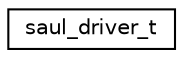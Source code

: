 digraph "Graphical Class Hierarchy"
{
 // LATEX_PDF_SIZE
  edge [fontname="Helvetica",fontsize="10",labelfontname="Helvetica",labelfontsize="10"];
  node [fontname="Helvetica",fontsize="10",shape=record];
  rankdir="LR";
  Node0 [label="saul_driver_t",height=0.2,width=0.4,color="black", fillcolor="white", style="filled",URL="$structsaul__driver__t.html",tooltip="Definition of the RIOT actuator/sensor interface."];
}
